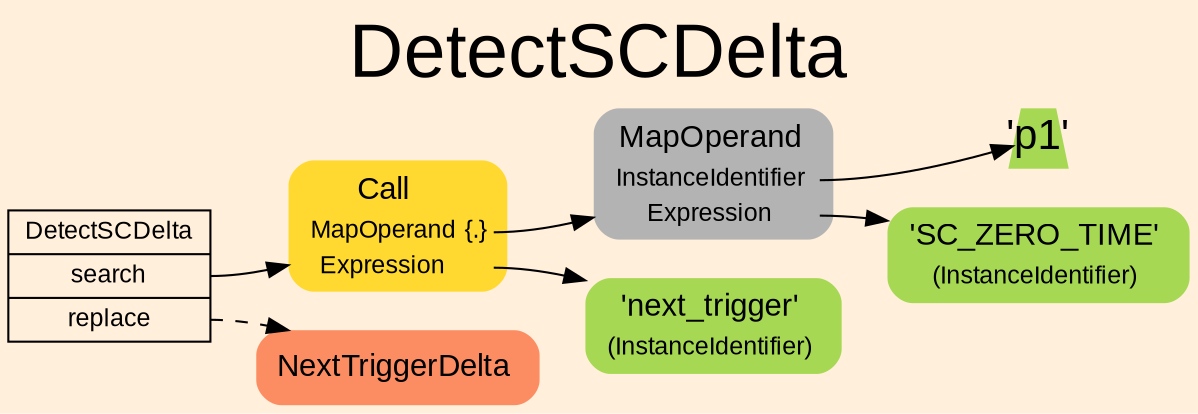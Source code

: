 digraph "DetectSCDelta" {
label = "DetectSCDelta"
labelloc = t
fontsize = "36"
graph [
    rankdir = "LR"
    ranksep = 0.3
    bgcolor = antiquewhite1
    color = black
    fontcolor = black
    fontname = "Arial"
];
node [
    fontname = "Arial"
];
edge [
    fontname = "Arial"
];

// -------------------- transformation figure --------------------
"CR#P8-0" [
    shape = "record"
    fillcolor = antiquewhite1
    label = "<fixed> DetectSCDelta | <port0> search | <port1> replace"
    style = "filled"
    fontsize = "12"
    color = black
    fontcolor = black
];

"#B-2-58" [
    shape = "plaintext"
    fillcolor = "/set28/6"
    label = <<TABLE BORDER="0" CELLBORDER="0" CELLSPACING="0">
     <TR><TD><FONT POINT-SIZE="15.0">Call</FONT></TD><TD></TD></TR>
     <TR><TD>MapOperand</TD><TD PORT="port0">{.}</TD></TR>
     <TR><TD>Expression</TD><TD PORT="port1"></TD></TR>
    </TABLE>>
    style = "rounded,filled"
    fontsize = "12"
];

"#B-2-59" [
    shape = "plaintext"
    fillcolor = "/set28/8"
    label = <<TABLE BORDER="0" CELLBORDER="0" CELLSPACING="0">
     <TR><TD><FONT POINT-SIZE="15.0">MapOperand</FONT></TD><TD></TD></TR>
     <TR><TD>InstanceIdentifier</TD><TD PORT="port0"></TD></TR>
     <TR><TD>Expression</TD><TD PORT="port1"></TD></TR>
    </TABLE>>
    style = "rounded,filled"
    fontsize = "12"
];

"#B-2-61" [
    shape = "trapezium"
    fillcolor = "/set28/5"
    label = <'p1'>
    style = "filled"
    fontsize = "20"
    penwidth = 0.0
    fixedsize = true
    width = 0.4
    height = 0.4
];

"#B-2-62" [
    shape = "plaintext"
    fillcolor = "/set28/5"
    label = <<TABLE BORDER="0" CELLBORDER="0" CELLSPACING="0">
     <TR><TD><FONT POINT-SIZE="15.0">'SC_ZERO_TIME'</FONT></TD><TD></TD></TR>
     <TR><TD>(InstanceIdentifier)</TD><TD PORT="port0"></TD></TR>
    </TABLE>>
    style = "rounded,filled"
    fontsize = "12"
];

"#B-2-60" [
    shape = "plaintext"
    fillcolor = "/set28/5"
    label = <<TABLE BORDER="0" CELLBORDER="0" CELLSPACING="0">
     <TR><TD><FONT POINT-SIZE="15.0">'next_trigger'</FONT></TD><TD></TD></TR>
     <TR><TD>(InstanceIdentifier)</TD><TD PORT="port0"></TD></TR>
    </TABLE>>
    style = "rounded,filled"
    fontsize = "12"
];

"#B-2-57" [
    shape = "plaintext"
    fillcolor = "/set28/2"
    label = <<TABLE BORDER="0" CELLBORDER="0" CELLSPACING="0">
     <TR><TD><FONT POINT-SIZE="15.0">NextTriggerDelta</FONT></TD><TD></TD></TR>
    </TABLE>>
    style = "rounded,filled"
    fontsize = "12"
];


// -------------------- links --------------------
// links for block CR#P8-0
"CR#P8-0":port0 -> "#B-2-58" [
    style="solid"
    color = black
    fontcolor = black
];

"CR#P8-0":port1 -> "#B-2-57" [
    style="dashed"
    color = black
    fontcolor = black
];

// links for block #B-2-58
"#B-2-58":port0 -> "#B-2-59" [
    style="solid"
    color = black
    fontcolor = black
];

"#B-2-58":port1 -> "#B-2-60" [
    style="solid"
    color = black
    fontcolor = black
];

// links for block #B-2-59
"#B-2-59":port0 -> "#B-2-61" [
    style="solid"
    color = black
    fontcolor = black
];

"#B-2-59":port1 -> "#B-2-62" [
    style="solid"
    color = black
    fontcolor = black
];

// links for block #B-2-61
// links for block #B-2-62
// links for block #B-2-60
// links for block #B-2-57
}
